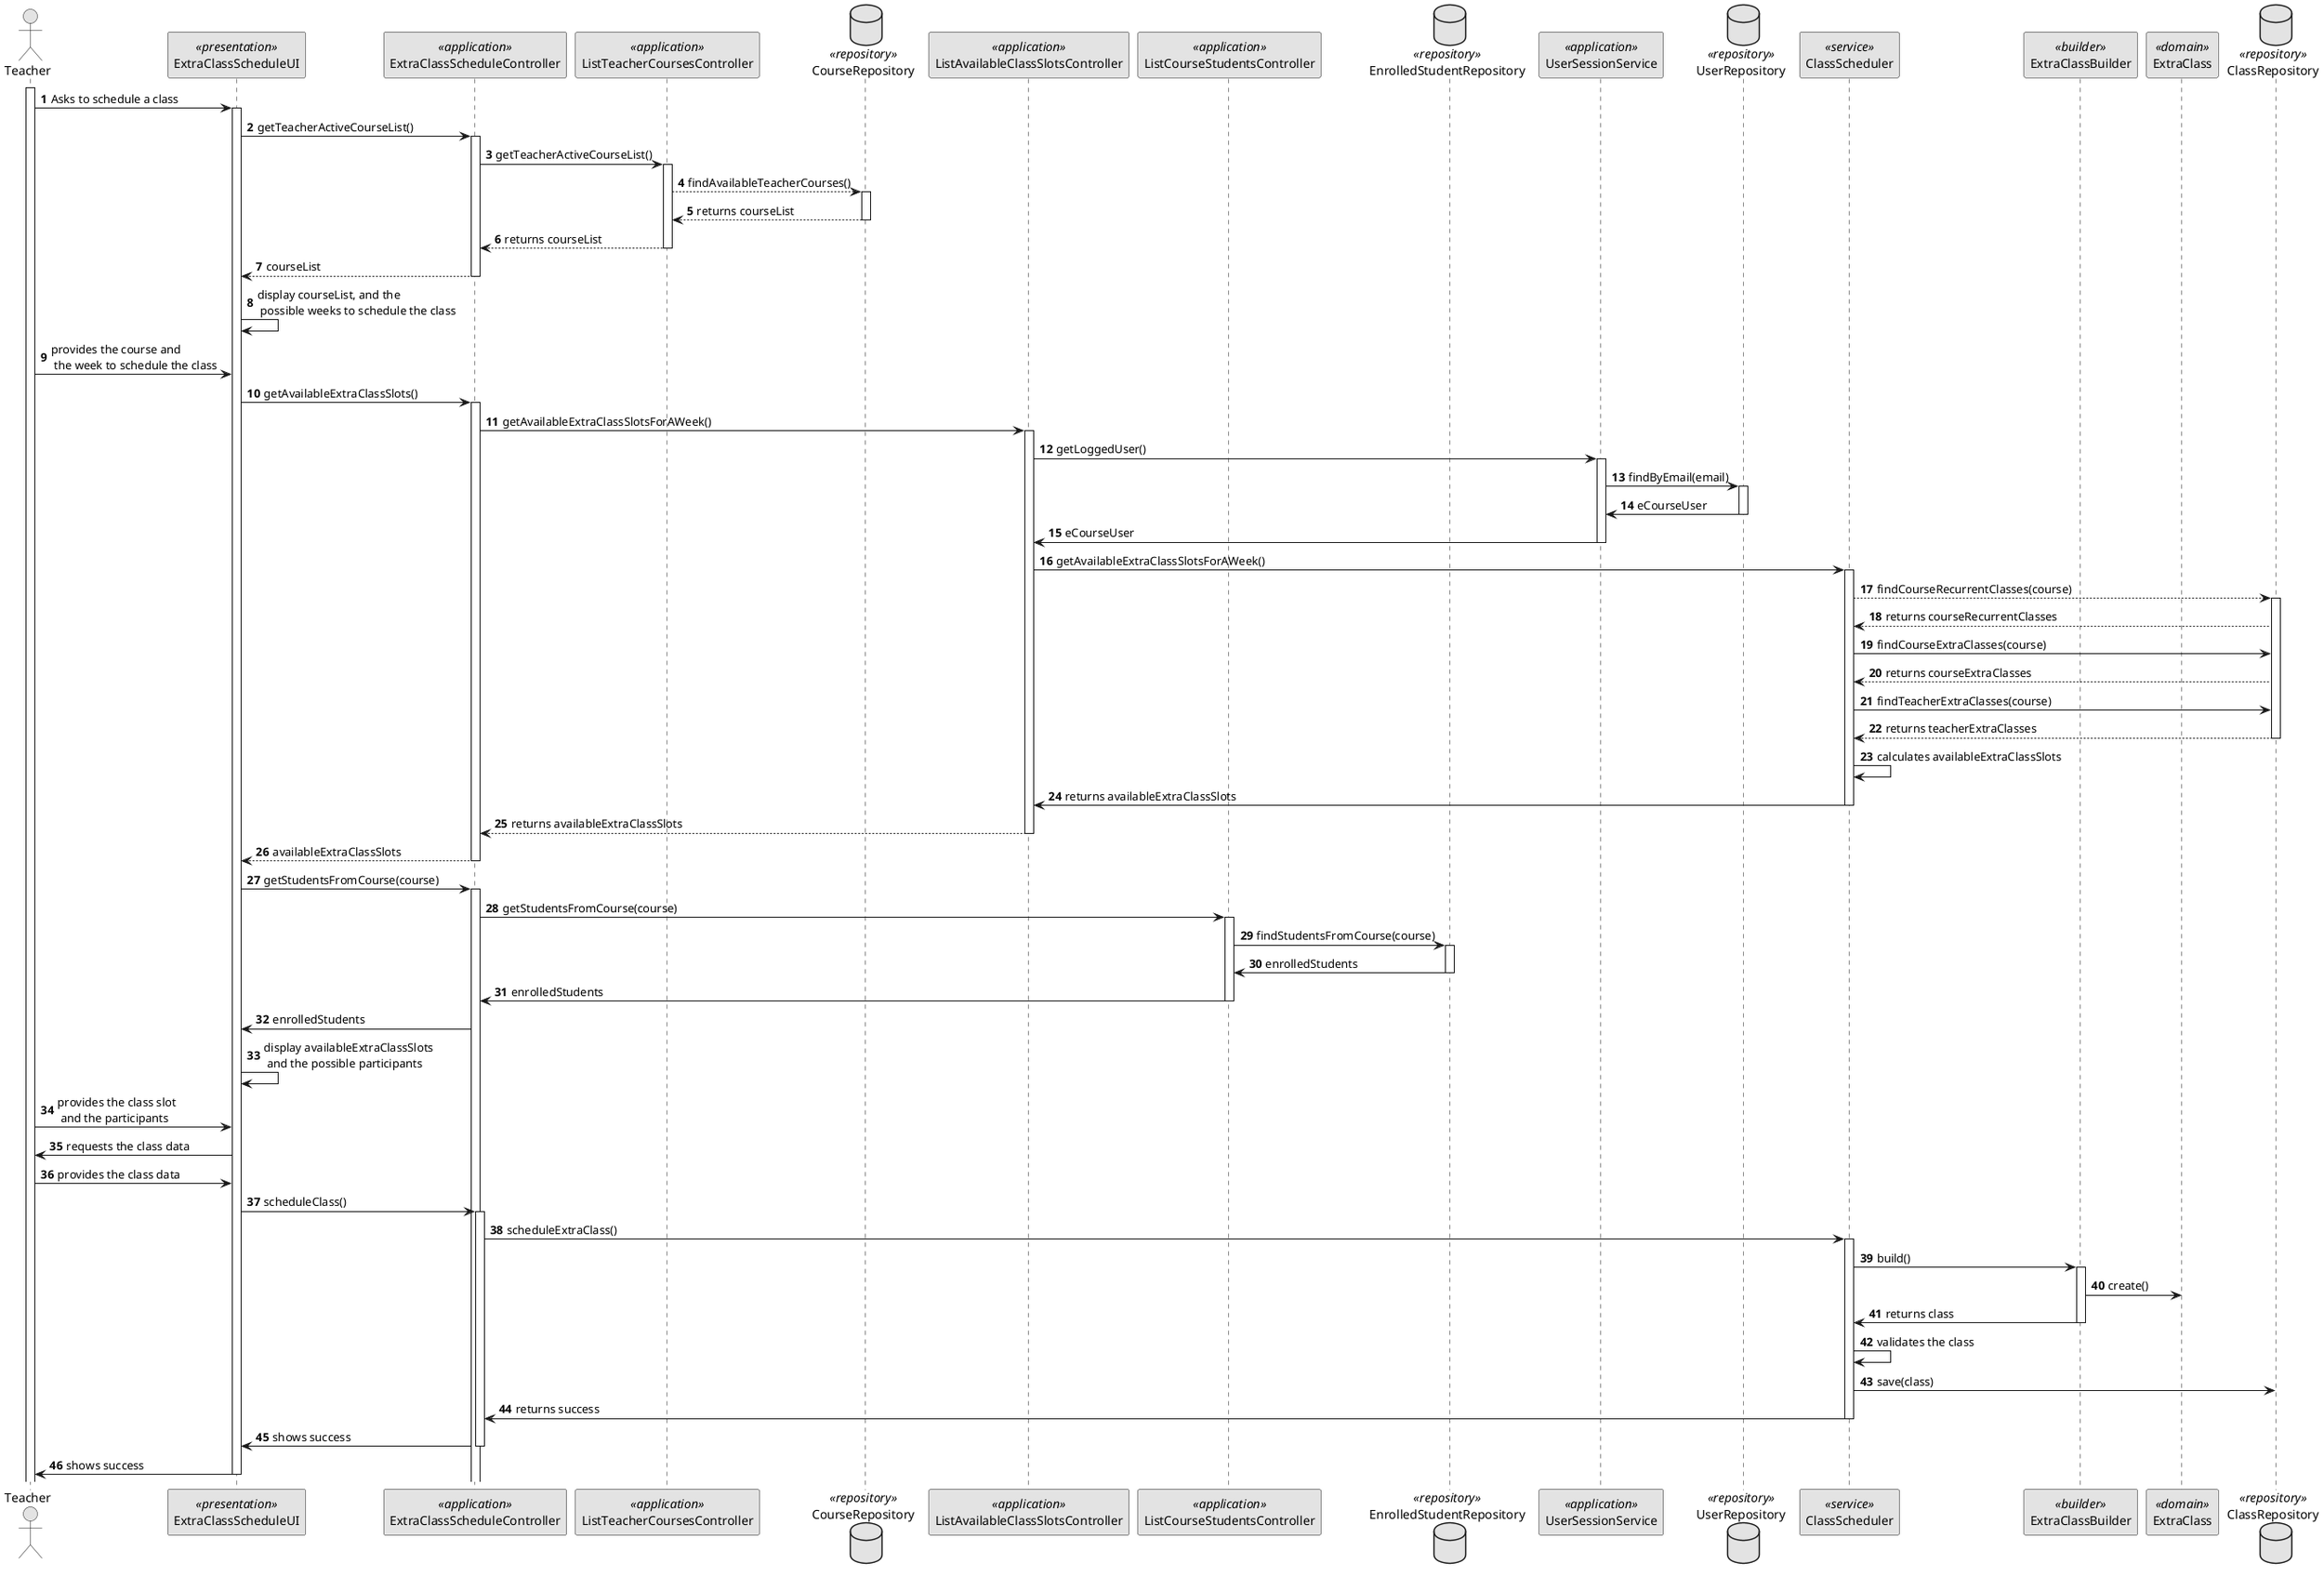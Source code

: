 @startuml

skinparam monochrome true
skinparam packageStyle rect
skinparam defaultFontName FG Virgil
skinparam shadowing false

autonumber
actor Teacher as T
participant "ExtraClassScheduleUI" as UI <<presentation>>
participant "ExtraClassScheduleController" as SC <<application>>
participant "ListTeacherCoursesController" as LC <<application>>
database "CourseRepository" as CR <<repository>>
participant "ListAvailableClassSlotsController" as LAC <<application>>
participant "ListCourseStudentsController" as LCS <<application>>
database "EnrolledStudentRepository" as SR <<repository>>
participant "UserSessionService" as USS <<application>>
database "UserRepository" as URepo <<repository>>
participant "ClassScheduler" as CSS <<service>>
participant "ExtraClassBuilder" as CB <<builder>>
participant "ExtraClass" as CL <<domain>>
database "ClassRepository" as CLR <<repository>>



activate T
T -> UI : Asks to schedule a class
activate UI
UI -> SC : getTeacherActiveCourseList()
activate SC
SC -> LC : getTeacherActiveCourseList()
activate LC
LC--> CR : findAvailableTeacherCourses()
activate CR
CR --> LC : returns courseList
deactivate CR
LC --> SC : returns courseList
deactivate LC
SC --> UI : courseList
deactivate SC
UI -> UI : display courseList, and the\n possible weeks to schedule the class
T -> UI : provides the course and\n the week to schedule the class
UI -> SC : getAvailableExtraClassSlots()
activate SC
SC -> LAC : getAvailableExtraClassSlotsForAWeek()
activate LAC
LAC -> USS: getLoggedUser()
activate USS
USS -> URepo: findByEmail(email)
activate URepo
URepo -> USS: eCourseUser
deactivate URepo
USS -> LAC: eCourseUser
deactivate USS
LAC -> CSS : getAvailableExtraClassSlotsForAWeek()
activate CSS
CSS--> CLR : findCourseRecurrentClasses(course)
activate CLR
CLR --> CSS : returns courseRecurrentClasses
CSS -> CLR : findCourseExtraClasses(course)
CLR --> CSS : returns courseExtraClasses
CSS -> CLR : findTeacherExtraClasses(course)
CLR --> CSS : returns teacherExtraClasses
deactivate CLR
CSS -> CSS : calculates availableExtraClassSlots
deactivate CLR
CSS -> LAC : returns availableExtraClassSlots
deactivate CSS
LAC --> SC : returns availableExtraClassSlots
deactivate LAC
SC --> UI : availableExtraClassSlots
deactivate SC
UI -> SC : getStudentsFromCourse(course)
activate SC
SC -> LCS : getStudentsFromCourse(course)
activate LCS
LCS -> SR: findStudentsFromCourse(course)
activate SR
SR -> LCS: enrolledStudents
deactivate SR
LCS -> SC: enrolledStudents
deactivate LCS
SC -> UI : enrolledStudents
UI -> UI : display availableExtraClassSlots \n and the possible participants
T -> UI : provides the class slot \n and the participants
UI -> T : requests the class data
T -> UI : provides the class data
UI -> SC : scheduleClass()
activate SC
SC -> CSS : scheduleExtraClass()
activate CSS
CSS -> CB : build()
activate CB
CB -> CL : create()
CB -> CSS : returns class
deactivate CB
CSS -> CSS : validates the class
CSS -> CLR : save(class)
CSS -> SC : returns success
deactivate CSS
SC -> UI : shows success
deactivate SC
UI -> T : shows success


deactivate UI

@enduml
